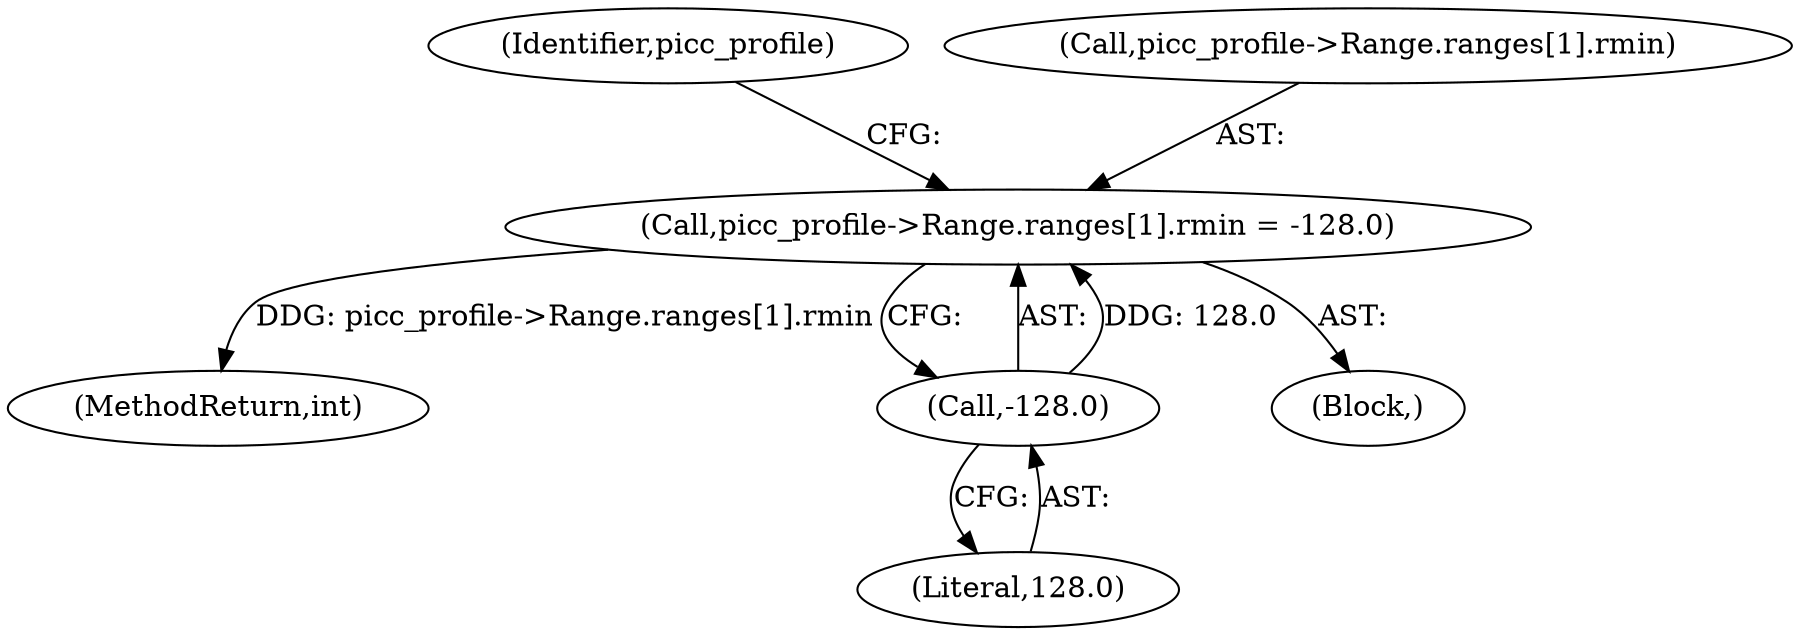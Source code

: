 digraph "0_ghostscript_67d760ab775dae4efe803b5944b0439aa3c0b04a@array" {
"1000420" [label="(Call,picc_profile->Range.ranges[1].rmin = -128.0)"];
"1000430" [label="(Call,-128.0)"];
"1000589" [label="(MethodReturn,int)"];
"1000430" [label="(Call,-128.0)"];
"1000431" [label="(Literal,128.0)"];
"1000397" [label="(Block,)"];
"1000437" [label="(Identifier,picc_profile)"];
"1000421" [label="(Call,picc_profile->Range.ranges[1].rmin)"];
"1000420" [label="(Call,picc_profile->Range.ranges[1].rmin = -128.0)"];
"1000420" -> "1000397"  [label="AST: "];
"1000420" -> "1000430"  [label="CFG: "];
"1000421" -> "1000420"  [label="AST: "];
"1000430" -> "1000420"  [label="AST: "];
"1000437" -> "1000420"  [label="CFG: "];
"1000420" -> "1000589"  [label="DDG: picc_profile->Range.ranges[1].rmin"];
"1000430" -> "1000420"  [label="DDG: 128.0"];
"1000430" -> "1000431"  [label="CFG: "];
"1000431" -> "1000430"  [label="AST: "];
}
